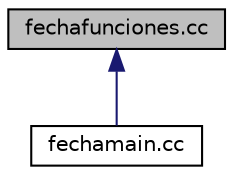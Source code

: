digraph "fechafunciones.cc"
{
 // LATEX_PDF_SIZE
  edge [fontname="Helvetica",fontsize="10",labelfontname="Helvetica",labelfontsize="10"];
  node [fontname="Helvetica",fontsize="10",shape=record];
  Node1 [label="fechafunciones.cc",height=0.2,width=0.4,color="black", fillcolor="grey75", style="filled", fontcolor="black",tooltip="El programa recibe por linea de comando: una fecha en el formato dd/mm/aa, un numero natural N,..."];
  Node1 -> Node2 [dir="back",color="midnightblue",fontsize="10",style="solid",fontname="Helvetica"];
  Node2 [label="fechamain.cc",height=0.2,width=0.4,color="black", fillcolor="white", style="filled",URL="$fechamain_8cc.html",tooltip="El programa recibe por linea de comando: una fecha en el formato dd/mm/aa, un numero natural N,..."];
}
